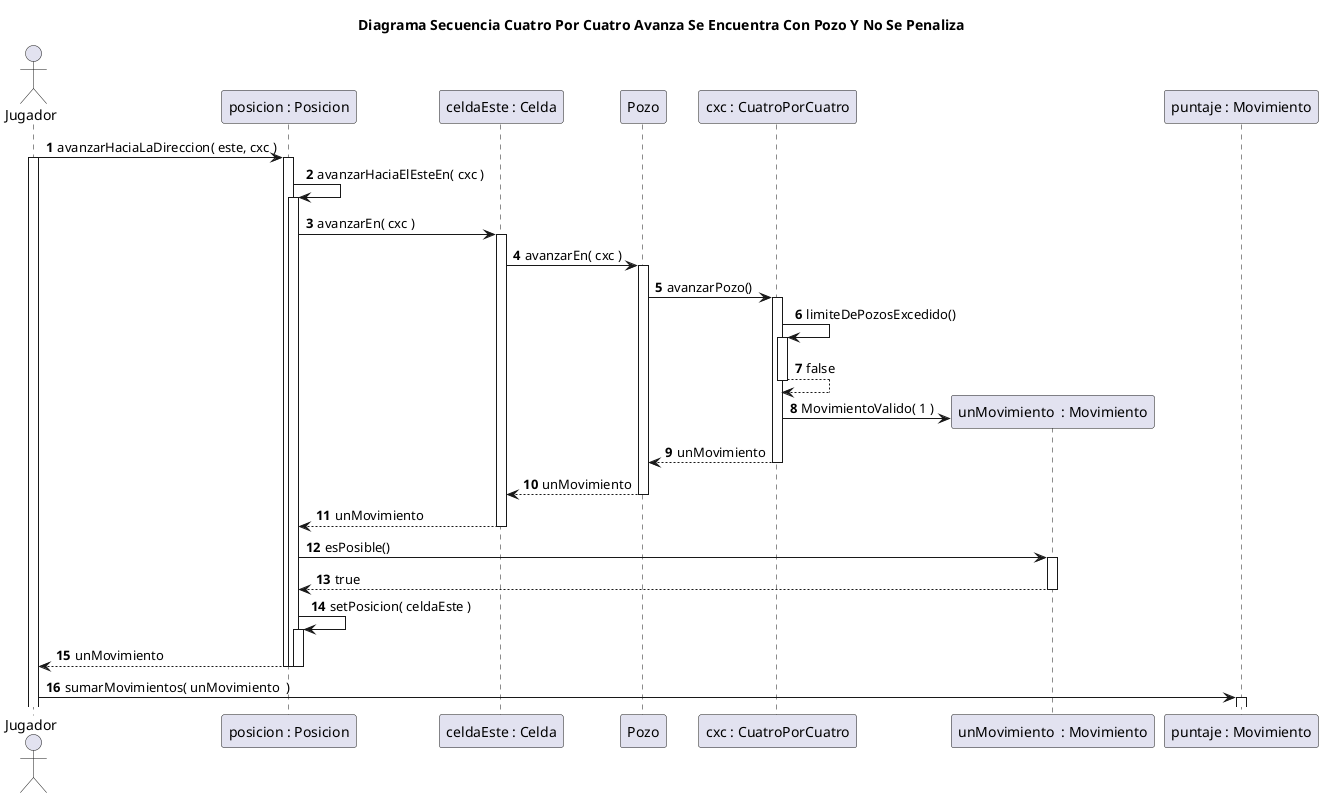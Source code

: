 @startuml
title Diagrama Secuencia Cuatro Por Cuatro Avanza Se Encuentra Con Pozo Y No Se Penaliza

autonumber

actor Jugador

Jugador -> "posicion : Posicion"++: avanzarHaciaLaDireccion( este, cxc )

activate Jugador
"posicion : Posicion" -> "posicion : Posicion"++: avanzarHaciaElEsteEn( cxc )

"posicion : Posicion" -> "celdaEste : Celda"++: avanzarEn( cxc )

"celdaEste : Celda" -> Pozo++: avanzarEn( cxc )
Pozo -> "cxc : CuatroPorCuatro"++: avanzarPozo()
"cxc : CuatroPorCuatro" -> "cxc : CuatroPorCuatro"++: limiteDePozosExcedido()
"cxc : CuatroPorCuatro" --> "cxc : CuatroPorCuatro"--: false
create "unMovimiento  : Movimiento"
"cxc : CuatroPorCuatro" -> "unMovimiento  : Movimiento": MovimientoValido( 1 )
"cxc : CuatroPorCuatro" --> Pozo: unMovimiento
deactivate "cxc : CuatroPorCuatro"
Pozo --> "celdaEste : Celda": unMovimiento 
deactivate Pozo
"celdaEste : Celda" --> "posicion : Posicion": unMovimiento 
deactivate "celdaEste : Celda"


"unMovimiento  : Movimiento" <- "posicion : Posicion"++: esPosible()
"unMovimiento  : Movimiento" --> "posicion : Posicion": true
deactivate "unMovimiento  : Movimiento"
"posicion : Posicion" -> "posicion : Posicion"++: setPosicion( celdaEste )


"posicion : Posicion" --> Jugador--: unMovimiento
deactivate "posicion : Posicion"
deactivate "posicion : Posicion"

Jugador -> "puntaje : Movimiento"++: sumarMovimientos( unMovimiento  )

@enduml